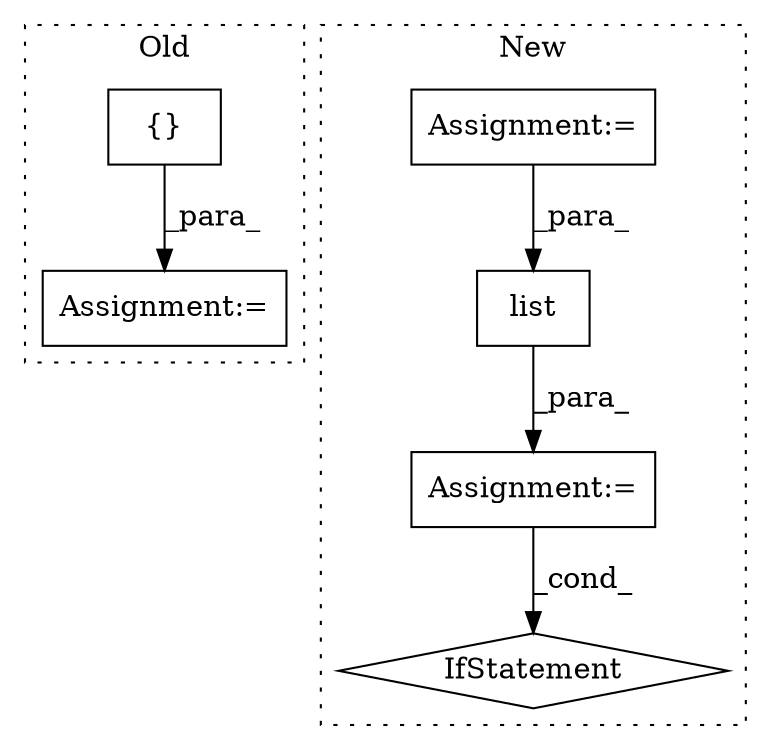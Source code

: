 digraph G {
subgraph cluster0 {
1 [label="{}" a="4" s="3590" l="2" shape="box"];
4 [label="Assignment:=" a="7" s="3580" l="1" shape="box"];
label = "Old";
style="dotted";
}
subgraph cluster1 {
2 [label="list" a="32" s="4279,4302" l="5,1" shape="box"];
3 [label="Assignment:=" a="7" s="4278" l="1" shape="box"];
5 [label="Assignment:=" a="7" s="4215" l="1" shape="box"];
6 [label="IfStatement" a="25" s="4313,4320" l="4,2" shape="diamond"];
label = "New";
style="dotted";
}
1 -> 4 [label="_para_"];
2 -> 3 [label="_para_"];
3 -> 6 [label="_cond_"];
5 -> 2 [label="_para_"];
}